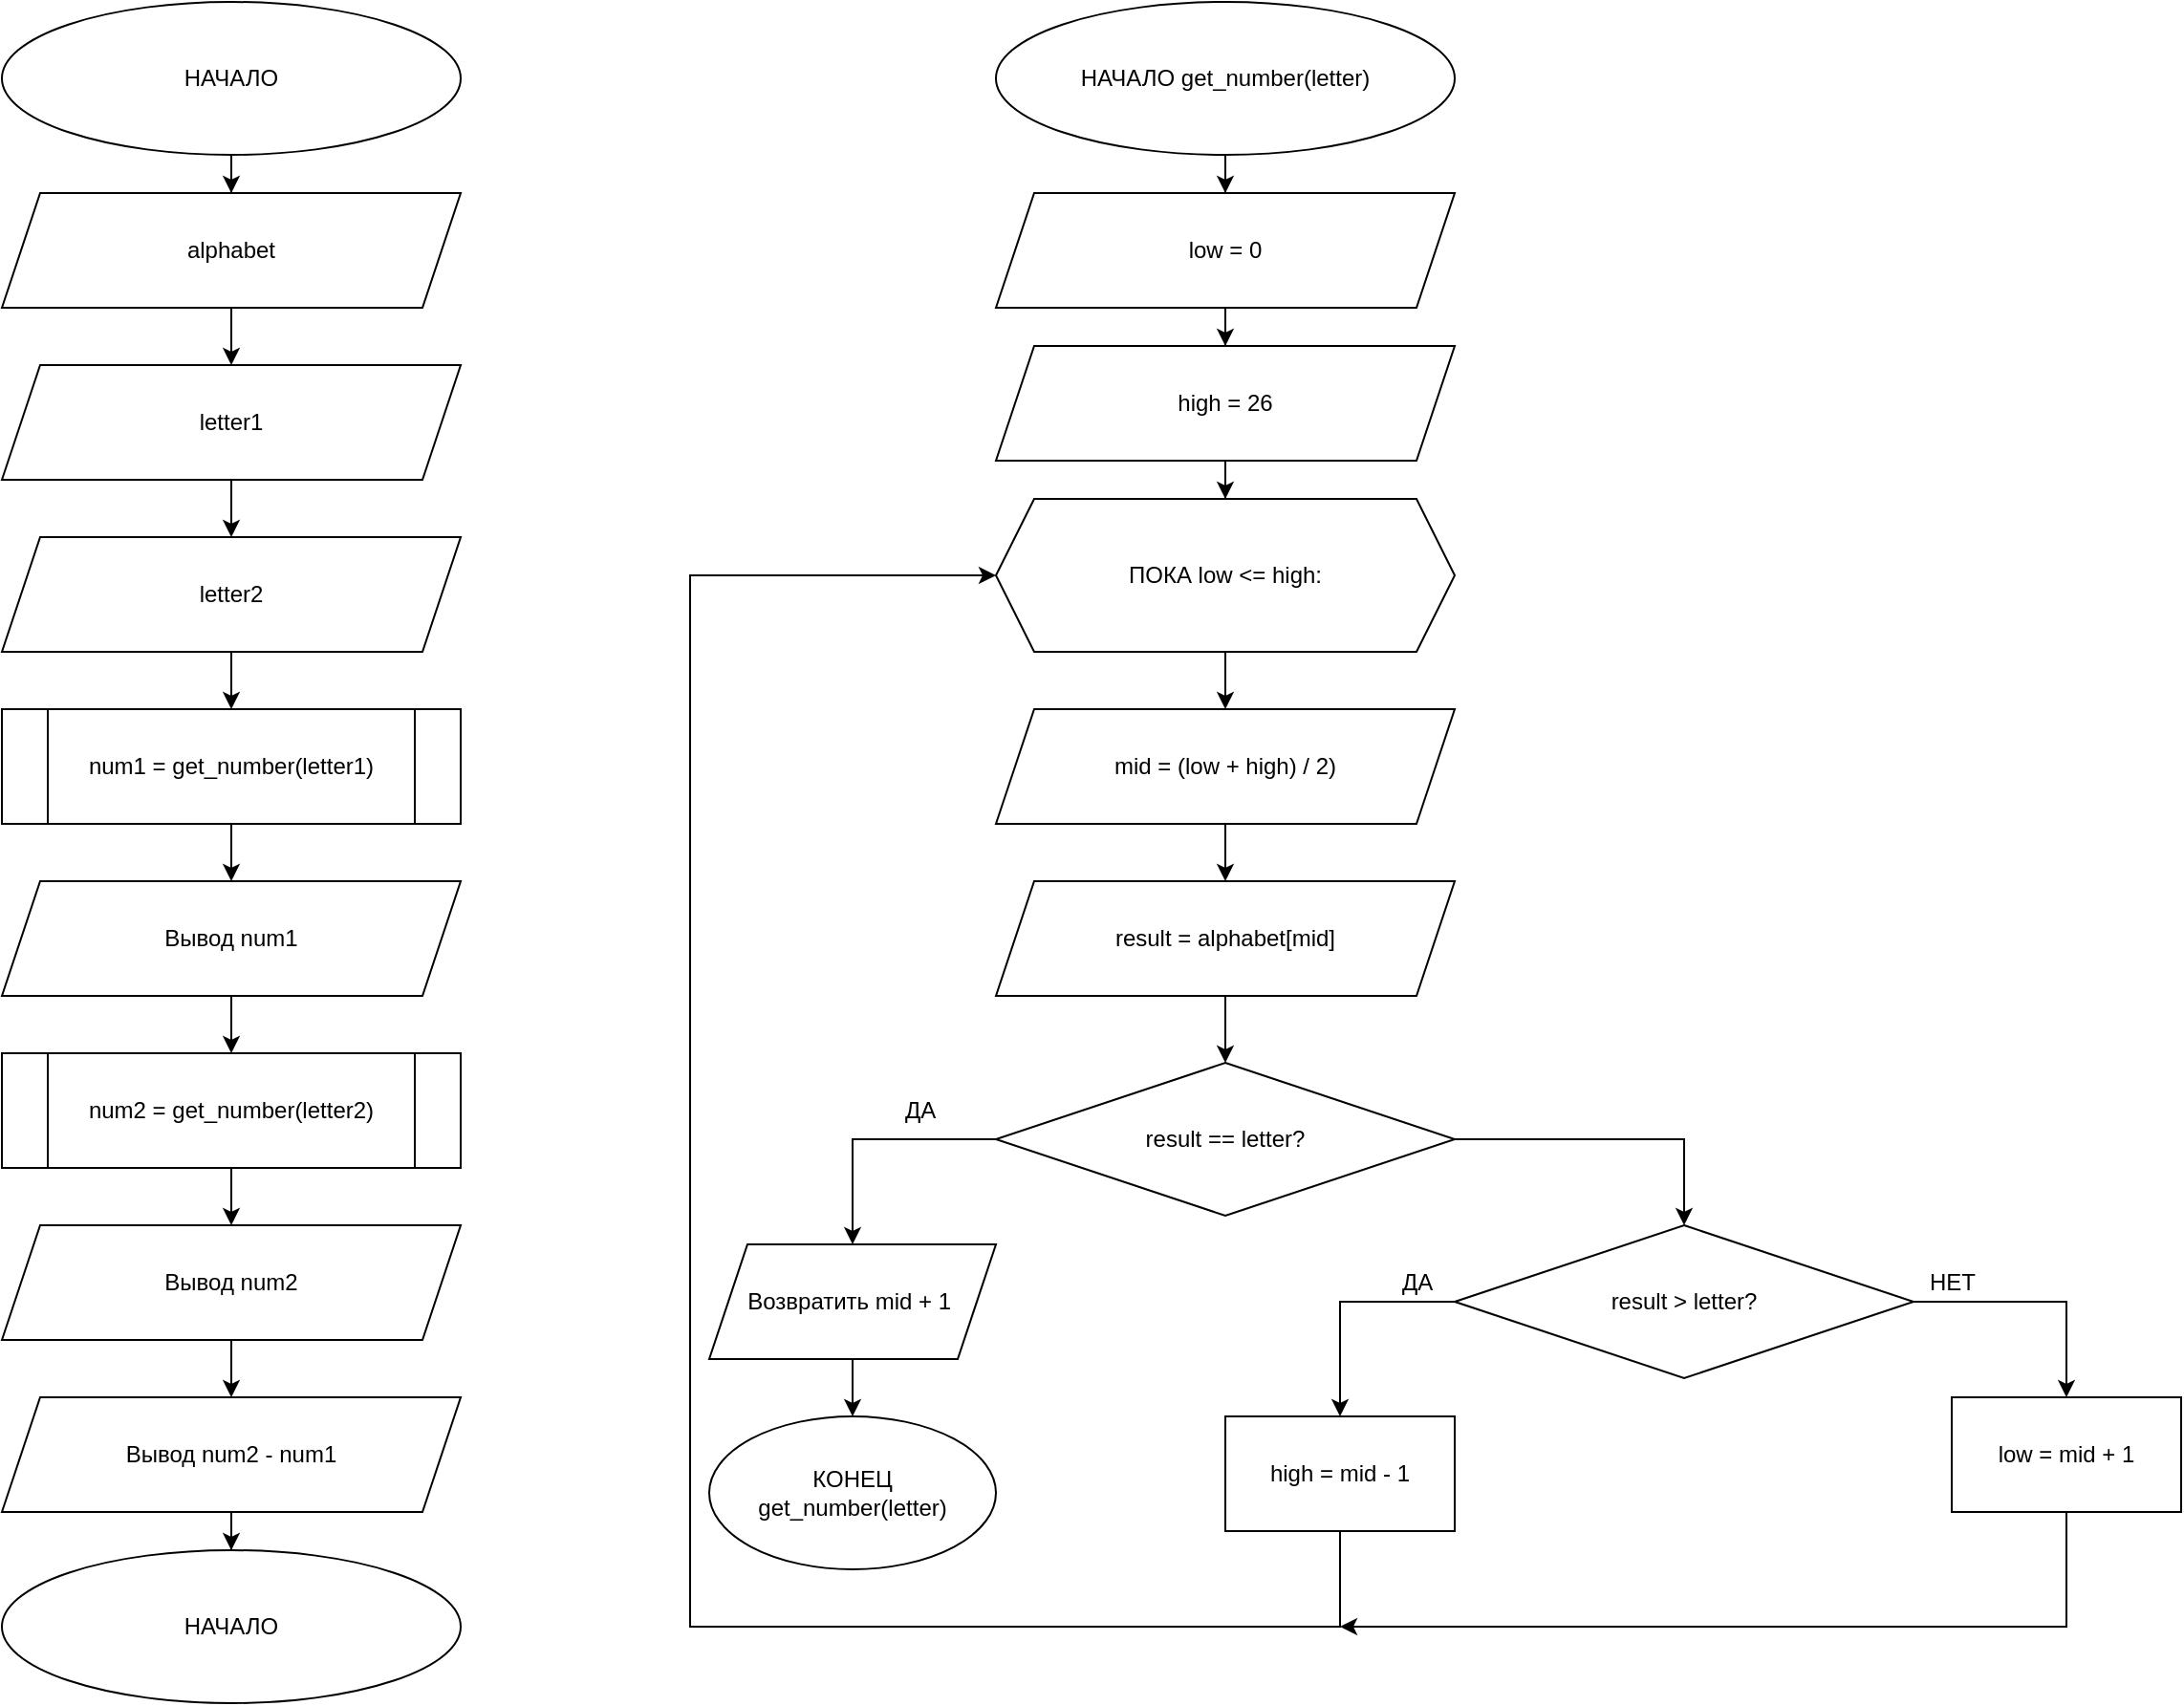 <mxfile version="14.6.6" type="github">
  <diagram id="sNpfZv5Hcok5LtlXpyKL" name="Page-1">
    <mxGraphModel dx="1963" dy="1093" grid="1" gridSize="10" guides="1" tooltips="1" connect="1" arrows="1" fold="1" page="1" pageScale="1" pageWidth="827" pageHeight="1169" math="0" shadow="0">
      <root>
        <mxCell id="0" />
        <mxCell id="1" parent="0" />
        <mxCell id="OCJ_uKc-GLji3WG6NrPa-50" value="" style="edgeStyle=orthogonalEdgeStyle;rounded=0;orthogonalLoop=1;jettySize=auto;html=1;" edge="1" parent="1" source="OCJ_uKc-GLji3WG6NrPa-1" target="OCJ_uKc-GLji3WG6NrPa-39">
          <mxGeometry relative="1" as="geometry" />
        </mxCell>
        <mxCell id="OCJ_uKc-GLji3WG6NrPa-1" value="num1 = get_number(letter1)" style="shape=process;whiteSpace=wrap;html=1;backgroundOutline=1;" vertex="1" parent="1">
          <mxGeometry x="20" y="400" width="240" height="60" as="geometry" />
        </mxCell>
        <mxCell id="OCJ_uKc-GLji3WG6NrPa-46" value="" style="edgeStyle=orthogonalEdgeStyle;rounded=0;orthogonalLoop=1;jettySize=auto;html=1;" edge="1" parent="1" source="OCJ_uKc-GLji3WG6NrPa-2" target="OCJ_uKc-GLji3WG6NrPa-3">
          <mxGeometry relative="1" as="geometry" />
        </mxCell>
        <mxCell id="OCJ_uKc-GLji3WG6NrPa-2" value="НАЧАЛО" style="ellipse;whiteSpace=wrap;html=1;" vertex="1" parent="1">
          <mxGeometry x="20" y="30" width="240" height="80" as="geometry" />
        </mxCell>
        <mxCell id="OCJ_uKc-GLji3WG6NrPa-47" value="" style="edgeStyle=orthogonalEdgeStyle;rounded=0;orthogonalLoop=1;jettySize=auto;html=1;" edge="1" parent="1" source="OCJ_uKc-GLji3WG6NrPa-3" target="OCJ_uKc-GLji3WG6NrPa-4">
          <mxGeometry relative="1" as="geometry" />
        </mxCell>
        <mxCell id="OCJ_uKc-GLji3WG6NrPa-3" value="alphabet" style="shape=parallelogram;perimeter=parallelogramPerimeter;whiteSpace=wrap;html=1;fixedSize=1;" vertex="1" parent="1">
          <mxGeometry x="20" y="130" width="240" height="60" as="geometry" />
        </mxCell>
        <mxCell id="OCJ_uKc-GLji3WG6NrPa-48" value="" style="edgeStyle=orthogonalEdgeStyle;rounded=0;orthogonalLoop=1;jettySize=auto;html=1;" edge="1" parent="1" source="OCJ_uKc-GLji3WG6NrPa-4" target="OCJ_uKc-GLji3WG6NrPa-5">
          <mxGeometry relative="1" as="geometry" />
        </mxCell>
        <mxCell id="OCJ_uKc-GLji3WG6NrPa-4" value="letter1" style="shape=parallelogram;perimeter=parallelogramPerimeter;whiteSpace=wrap;html=1;fixedSize=1;" vertex="1" parent="1">
          <mxGeometry x="20" y="220" width="240" height="60" as="geometry" />
        </mxCell>
        <mxCell id="OCJ_uKc-GLji3WG6NrPa-49" value="" style="edgeStyle=orthogonalEdgeStyle;rounded=0;orthogonalLoop=1;jettySize=auto;html=1;" edge="1" parent="1" source="OCJ_uKc-GLji3WG6NrPa-5" target="OCJ_uKc-GLji3WG6NrPa-1">
          <mxGeometry relative="1" as="geometry" />
        </mxCell>
        <mxCell id="OCJ_uKc-GLji3WG6NrPa-5" value="letter2" style="shape=parallelogram;perimeter=parallelogramPerimeter;whiteSpace=wrap;html=1;fixedSize=1;" vertex="1" parent="1">
          <mxGeometry x="20" y="310" width="240" height="60" as="geometry" />
        </mxCell>
        <mxCell id="OCJ_uKc-GLji3WG6NrPa-21" value="" style="edgeStyle=orthogonalEdgeStyle;rounded=0;orthogonalLoop=1;jettySize=auto;html=1;" edge="1" parent="1" source="OCJ_uKc-GLji3WG6NrPa-6" target="OCJ_uKc-GLji3WG6NrPa-7">
          <mxGeometry relative="1" as="geometry" />
        </mxCell>
        <mxCell id="OCJ_uKc-GLji3WG6NrPa-6" value="НАЧАЛО get_number(letter)" style="ellipse;whiteSpace=wrap;html=1;" vertex="1" parent="1">
          <mxGeometry x="540" y="30" width="240" height="80" as="geometry" />
        </mxCell>
        <mxCell id="OCJ_uKc-GLji3WG6NrPa-22" value="" style="edgeStyle=orthogonalEdgeStyle;rounded=0;orthogonalLoop=1;jettySize=auto;html=1;" edge="1" parent="1" source="OCJ_uKc-GLji3WG6NrPa-7" target="OCJ_uKc-GLji3WG6NrPa-11">
          <mxGeometry relative="1" as="geometry" />
        </mxCell>
        <mxCell id="OCJ_uKc-GLji3WG6NrPa-7" value="low = 0" style="shape=parallelogram;perimeter=parallelogramPerimeter;whiteSpace=wrap;html=1;fixedSize=1;" vertex="1" parent="1">
          <mxGeometry x="540" y="130" width="240" height="60" as="geometry" />
        </mxCell>
        <mxCell id="OCJ_uKc-GLji3WG6NrPa-24" value="" style="edgeStyle=orthogonalEdgeStyle;rounded=0;orthogonalLoop=1;jettySize=auto;html=1;" edge="1" parent="1" source="OCJ_uKc-GLji3WG6NrPa-8" target="OCJ_uKc-GLji3WG6NrPa-9">
          <mxGeometry relative="1" as="geometry" />
        </mxCell>
        <mxCell id="OCJ_uKc-GLji3WG6NrPa-8" value="ПОКА&amp;nbsp;low &amp;lt;= high:" style="shape=hexagon;perimeter=hexagonPerimeter2;whiteSpace=wrap;html=1;fixedSize=1;" vertex="1" parent="1">
          <mxGeometry x="540" y="290" width="240" height="80" as="geometry" />
        </mxCell>
        <mxCell id="OCJ_uKc-GLji3WG6NrPa-25" value="" style="edgeStyle=orthogonalEdgeStyle;rounded=0;orthogonalLoop=1;jettySize=auto;html=1;" edge="1" parent="1" source="OCJ_uKc-GLji3WG6NrPa-9" target="OCJ_uKc-GLji3WG6NrPa-10">
          <mxGeometry relative="1" as="geometry" />
        </mxCell>
        <mxCell id="OCJ_uKc-GLji3WG6NrPa-9" value="mid = (low + high) / 2)" style="shape=parallelogram;perimeter=parallelogramPerimeter;whiteSpace=wrap;html=1;fixedSize=1;" vertex="1" parent="1">
          <mxGeometry x="540" y="400" width="240" height="60" as="geometry" />
        </mxCell>
        <mxCell id="OCJ_uKc-GLji3WG6NrPa-26" value="" style="edgeStyle=orthogonalEdgeStyle;rounded=0;orthogonalLoop=1;jettySize=auto;html=1;" edge="1" parent="1" source="OCJ_uKc-GLji3WG6NrPa-10" target="OCJ_uKc-GLji3WG6NrPa-12">
          <mxGeometry relative="1" as="geometry" />
        </mxCell>
        <mxCell id="OCJ_uKc-GLji3WG6NrPa-10" value="result = alphabet[mid]" style="shape=parallelogram;perimeter=parallelogramPerimeter;whiteSpace=wrap;html=1;fixedSize=1;" vertex="1" parent="1">
          <mxGeometry x="540" y="490" width="240" height="60" as="geometry" />
        </mxCell>
        <mxCell id="OCJ_uKc-GLji3WG6NrPa-23" value="" style="edgeStyle=orthogonalEdgeStyle;rounded=0;orthogonalLoop=1;jettySize=auto;html=1;" edge="1" parent="1" source="OCJ_uKc-GLji3WG6NrPa-11" target="OCJ_uKc-GLji3WG6NrPa-8">
          <mxGeometry relative="1" as="geometry" />
        </mxCell>
        <mxCell id="OCJ_uKc-GLji3WG6NrPa-11" value="high = 26" style="shape=parallelogram;perimeter=parallelogramPerimeter;whiteSpace=wrap;html=1;fixedSize=1;" vertex="1" parent="1">
          <mxGeometry x="540" y="210" width="240" height="60" as="geometry" />
        </mxCell>
        <mxCell id="OCJ_uKc-GLji3WG6NrPa-29" style="edgeStyle=orthogonalEdgeStyle;rounded=0;orthogonalLoop=1;jettySize=auto;html=1;exitX=0;exitY=0.5;exitDx=0;exitDy=0;entryX=0.5;entryY=0;entryDx=0;entryDy=0;" edge="1" parent="1" source="OCJ_uKc-GLji3WG6NrPa-12" target="OCJ_uKc-GLji3WG6NrPa-14">
          <mxGeometry relative="1" as="geometry" />
        </mxCell>
        <mxCell id="OCJ_uKc-GLji3WG6NrPa-32" style="edgeStyle=orthogonalEdgeStyle;rounded=0;orthogonalLoop=1;jettySize=auto;html=1;exitX=1;exitY=0.5;exitDx=0;exitDy=0;" edge="1" parent="1" source="OCJ_uKc-GLji3WG6NrPa-12" target="OCJ_uKc-GLji3WG6NrPa-16">
          <mxGeometry relative="1" as="geometry" />
        </mxCell>
        <mxCell id="OCJ_uKc-GLji3WG6NrPa-12" value="result == letter?" style="rhombus;whiteSpace=wrap;html=1;" vertex="1" parent="1">
          <mxGeometry x="540" y="585" width="240" height="80" as="geometry" />
        </mxCell>
        <mxCell id="OCJ_uKc-GLji3WG6NrPa-31" value="" style="edgeStyle=orthogonalEdgeStyle;rounded=0;orthogonalLoop=1;jettySize=auto;html=1;" edge="1" parent="1" source="OCJ_uKc-GLji3WG6NrPa-14" target="OCJ_uKc-GLji3WG6NrPa-15">
          <mxGeometry relative="1" as="geometry" />
        </mxCell>
        <mxCell id="OCJ_uKc-GLji3WG6NrPa-14" value="Возвратить mid + 1&amp;nbsp;" style="shape=parallelogram;perimeter=parallelogramPerimeter;whiteSpace=wrap;html=1;fixedSize=1;" vertex="1" parent="1">
          <mxGeometry x="390" y="680" width="150" height="60" as="geometry" />
        </mxCell>
        <mxCell id="OCJ_uKc-GLji3WG6NrPa-15" value="КОНЕЦ &lt;br&gt;get_number(letter)" style="ellipse;whiteSpace=wrap;html=1;" vertex="1" parent="1">
          <mxGeometry x="390" y="770" width="150" height="80" as="geometry" />
        </mxCell>
        <mxCell id="OCJ_uKc-GLji3WG6NrPa-33" style="edgeStyle=orthogonalEdgeStyle;rounded=0;orthogonalLoop=1;jettySize=auto;html=1;exitX=0;exitY=0.5;exitDx=0;exitDy=0;entryX=0.5;entryY=0;entryDx=0;entryDy=0;" edge="1" parent="1" source="OCJ_uKc-GLji3WG6NrPa-16" target="OCJ_uKc-GLji3WG6NrPa-17">
          <mxGeometry relative="1" as="geometry" />
        </mxCell>
        <mxCell id="OCJ_uKc-GLji3WG6NrPa-35" style="edgeStyle=orthogonalEdgeStyle;rounded=0;orthogonalLoop=1;jettySize=auto;html=1;exitX=1;exitY=0.5;exitDx=0;exitDy=0;entryX=0.5;entryY=0;entryDx=0;entryDy=0;" edge="1" parent="1" source="OCJ_uKc-GLji3WG6NrPa-16" target="OCJ_uKc-GLji3WG6NrPa-19">
          <mxGeometry relative="1" as="geometry" />
        </mxCell>
        <mxCell id="OCJ_uKc-GLji3WG6NrPa-16" value="result &amp;gt; letter?" style="rhombus;whiteSpace=wrap;html=1;" vertex="1" parent="1">
          <mxGeometry x="780" y="670" width="240" height="80" as="geometry" />
        </mxCell>
        <mxCell id="OCJ_uKc-GLji3WG6NrPa-37" style="edgeStyle=orthogonalEdgeStyle;rounded=0;orthogonalLoop=1;jettySize=auto;html=1;exitX=0.5;exitY=1;exitDx=0;exitDy=0;entryX=0;entryY=0.5;entryDx=0;entryDy=0;" edge="1" parent="1" source="OCJ_uKc-GLji3WG6NrPa-17" target="OCJ_uKc-GLji3WG6NrPa-8">
          <mxGeometry relative="1" as="geometry">
            <Array as="points">
              <mxPoint x="720" y="880" />
              <mxPoint x="380" y="880" />
              <mxPoint x="380" y="330" />
            </Array>
          </mxGeometry>
        </mxCell>
        <mxCell id="OCJ_uKc-GLji3WG6NrPa-17" value="high = mid - 1" style="rounded=0;whiteSpace=wrap;html=1;" vertex="1" parent="1">
          <mxGeometry x="660" y="770" width="120" height="60" as="geometry" />
        </mxCell>
        <mxCell id="OCJ_uKc-GLji3WG6NrPa-38" style="edgeStyle=orthogonalEdgeStyle;rounded=0;orthogonalLoop=1;jettySize=auto;html=1;exitX=0.5;exitY=1;exitDx=0;exitDy=0;" edge="1" parent="1" source="OCJ_uKc-GLji3WG6NrPa-19">
          <mxGeometry relative="1" as="geometry">
            <mxPoint x="720" y="880" as="targetPoint" />
            <Array as="points">
              <mxPoint x="1100" y="880" />
            </Array>
          </mxGeometry>
        </mxCell>
        <mxCell id="OCJ_uKc-GLji3WG6NrPa-19" value="low = mid + 1" style="rounded=0;whiteSpace=wrap;html=1;" vertex="1" parent="1">
          <mxGeometry x="1040" y="760" width="120" height="60" as="geometry" />
        </mxCell>
        <mxCell id="OCJ_uKc-GLji3WG6NrPa-30" value="ДА" style="text;html=1;align=center;verticalAlign=middle;resizable=0;points=[];autosize=1;strokeColor=none;" vertex="1" parent="1">
          <mxGeometry x="485" y="600" width="30" height="20" as="geometry" />
        </mxCell>
        <mxCell id="OCJ_uKc-GLji3WG6NrPa-34" value="ДА" style="text;html=1;align=center;verticalAlign=middle;resizable=0;points=[];autosize=1;strokeColor=none;" vertex="1" parent="1">
          <mxGeometry x="745" y="690" width="30" height="20" as="geometry" />
        </mxCell>
        <mxCell id="OCJ_uKc-GLji3WG6NrPa-36" value="НЕТ" style="text;html=1;align=center;verticalAlign=middle;resizable=0;points=[];autosize=1;strokeColor=none;" vertex="1" parent="1">
          <mxGeometry x="1020" y="690" width="40" height="20" as="geometry" />
        </mxCell>
        <mxCell id="OCJ_uKc-GLji3WG6NrPa-51" value="" style="edgeStyle=orthogonalEdgeStyle;rounded=0;orthogonalLoop=1;jettySize=auto;html=1;" edge="1" parent="1" source="OCJ_uKc-GLji3WG6NrPa-39" target="OCJ_uKc-GLji3WG6NrPa-41">
          <mxGeometry relative="1" as="geometry" />
        </mxCell>
        <mxCell id="OCJ_uKc-GLji3WG6NrPa-39" value="Вывод num1" style="shape=parallelogram;perimeter=parallelogramPerimeter;whiteSpace=wrap;html=1;fixedSize=1;" vertex="1" parent="1">
          <mxGeometry x="20" y="490" width="240" height="60" as="geometry" />
        </mxCell>
        <mxCell id="OCJ_uKc-GLji3WG6NrPa-52" value="" style="edgeStyle=orthogonalEdgeStyle;rounded=0;orthogonalLoop=1;jettySize=auto;html=1;" edge="1" parent="1" source="OCJ_uKc-GLji3WG6NrPa-41" target="OCJ_uKc-GLji3WG6NrPa-42">
          <mxGeometry relative="1" as="geometry" />
        </mxCell>
        <mxCell id="OCJ_uKc-GLji3WG6NrPa-41" value="num2 = get_number(letter2)" style="shape=process;whiteSpace=wrap;html=1;backgroundOutline=1;" vertex="1" parent="1">
          <mxGeometry x="20" y="580" width="240" height="60" as="geometry" />
        </mxCell>
        <mxCell id="OCJ_uKc-GLji3WG6NrPa-53" value="" style="edgeStyle=orthogonalEdgeStyle;rounded=0;orthogonalLoop=1;jettySize=auto;html=1;" edge="1" parent="1" source="OCJ_uKc-GLji3WG6NrPa-42" target="OCJ_uKc-GLji3WG6NrPa-43">
          <mxGeometry relative="1" as="geometry" />
        </mxCell>
        <mxCell id="OCJ_uKc-GLji3WG6NrPa-42" value="Вывод num2" style="shape=parallelogram;perimeter=parallelogramPerimeter;whiteSpace=wrap;html=1;fixedSize=1;" vertex="1" parent="1">
          <mxGeometry x="20" y="670" width="240" height="60" as="geometry" />
        </mxCell>
        <mxCell id="OCJ_uKc-GLji3WG6NrPa-54" value="" style="edgeStyle=orthogonalEdgeStyle;rounded=0;orthogonalLoop=1;jettySize=auto;html=1;" edge="1" parent="1" source="OCJ_uKc-GLji3WG6NrPa-43" target="OCJ_uKc-GLji3WG6NrPa-45">
          <mxGeometry relative="1" as="geometry" />
        </mxCell>
        <mxCell id="OCJ_uKc-GLji3WG6NrPa-43" value="Вывод num2 - num1" style="shape=parallelogram;perimeter=parallelogramPerimeter;whiteSpace=wrap;html=1;fixedSize=1;" vertex="1" parent="1">
          <mxGeometry x="20" y="760" width="240" height="60" as="geometry" />
        </mxCell>
        <mxCell id="OCJ_uKc-GLji3WG6NrPa-45" value="НАЧАЛО" style="ellipse;whiteSpace=wrap;html=1;" vertex="1" parent="1">
          <mxGeometry x="20" y="840" width="240" height="80" as="geometry" />
        </mxCell>
      </root>
    </mxGraphModel>
  </diagram>
</mxfile>
